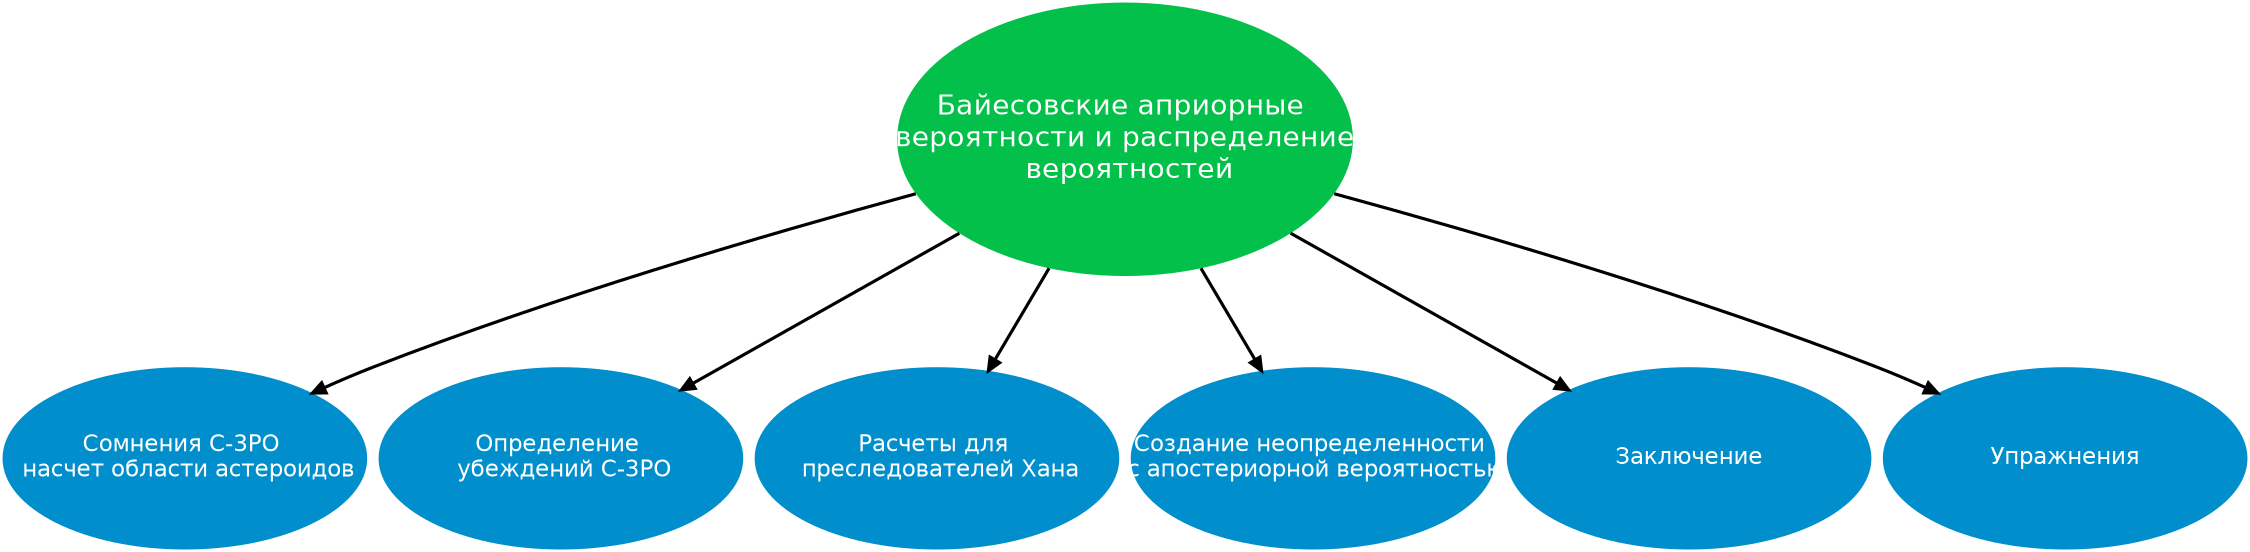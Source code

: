 digraph MindMap {
  dpi=300;
  size = "15";
  fontname="Helvetica";
  graph [ranksep=2];

  node [
    shape=ellipse
    style=filled
    fillcolor="#03C04A"
    fontname=Helvetica
    fontsize=50
    fontcolor="#FFFFFF"
    width=10
    height=6
    penwidth=0
    fixedsize=true
    ];
  edge [
    arrowhead=normal
    arrowsize=2
    penwidth=5
    ];

  root [ label="Байесовские априорные \n вероятности и распределение \n вероятностей" fontsize=45];
  
  node [
    fontsize=36
    fillcolor="#008ECC"
    width=8
    height=4
    ];
  
   11 [ label="Сомнения C-3PO \n насчет области астероидов"];
   12 [ label="Определение \n убеждений C-3PO" ];
   13 [ label="Расчеты для \n преследователей Хана" ];
   14 [ label="Создание неопределенности \n с апостериорной вероятностью" ];
   15 [ label="Заключение" ];
   16 [ label="Упражнения" ];
   
  root->{ 11 12 13 14 15 16 };
  
  node [
    fontsize=22
    fillcolor="#1034AF"
    width=6
    height=3
    ];


}
